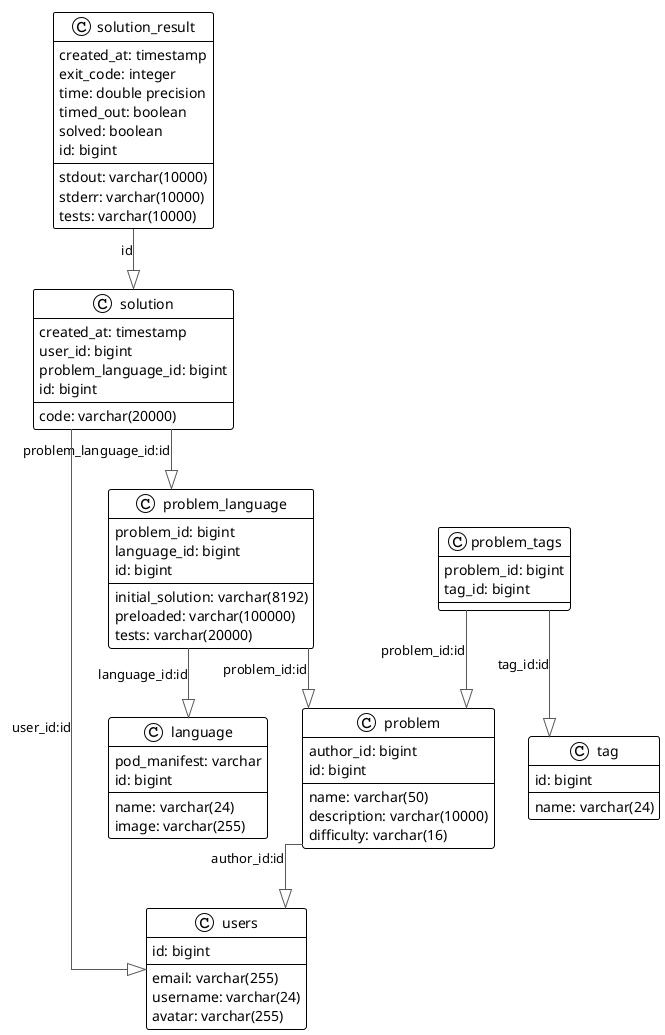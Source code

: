 @startuml

!theme plain
top to bottom direction
skinparam linetype ortho

class language {
   name: varchar(24)
   image: varchar(255)
   pod_manifest: varchar
   id: bigint
}
class problem {
   author_id: bigint
   name: varchar(50)
   description: varchar(10000)
   difficulty: varchar(16)
   id: bigint
}
class problem_language {
   problem_id: bigint
   language_id: bigint
   initial_solution: varchar(8192)
   preloaded: varchar(100000)
   tests: varchar(20000)
   id: bigint
}
class problem_tags {
   problem_id: bigint
   tag_id: bigint
}
class solution {
   created_at: timestamp
   user_id: bigint
   problem_language_id: bigint
   code: varchar(20000)
   id: bigint
}
class solution_result {
   created_at: timestamp
   exit_code: integer
   stdout: varchar(10000)
   stderr: varchar(10000)
   time: double precision
   timed_out: boolean
   solved: boolean
   tests: varchar(10000)
   id: bigint
}
class tag {
   name: varchar(24)
   id: bigint
}
class users {
   email: varchar(255)
   username: varchar(24)
   avatar: varchar(255)
   id: bigint
}

problem           -[#595959,plain]-^  users            : "author_id:id"
problem_language  -[#595959,plain]-^  language         : "language_id:id"
problem_language  -[#595959,plain]-^  problem          : "problem_id:id"
problem_tags      -[#595959,plain]-^  problem          : "problem_id:id"
problem_tags      -[#595959,plain]-^  tag              : "tag_id:id"
solution          -[#595959,plain]-^  problem_language : "problem_language_id:id"
solution          -[#595959,plain]-^  users            : "user_id:id"
solution_result   -[#595959,plain]-^  solution         : "id"
@enduml
